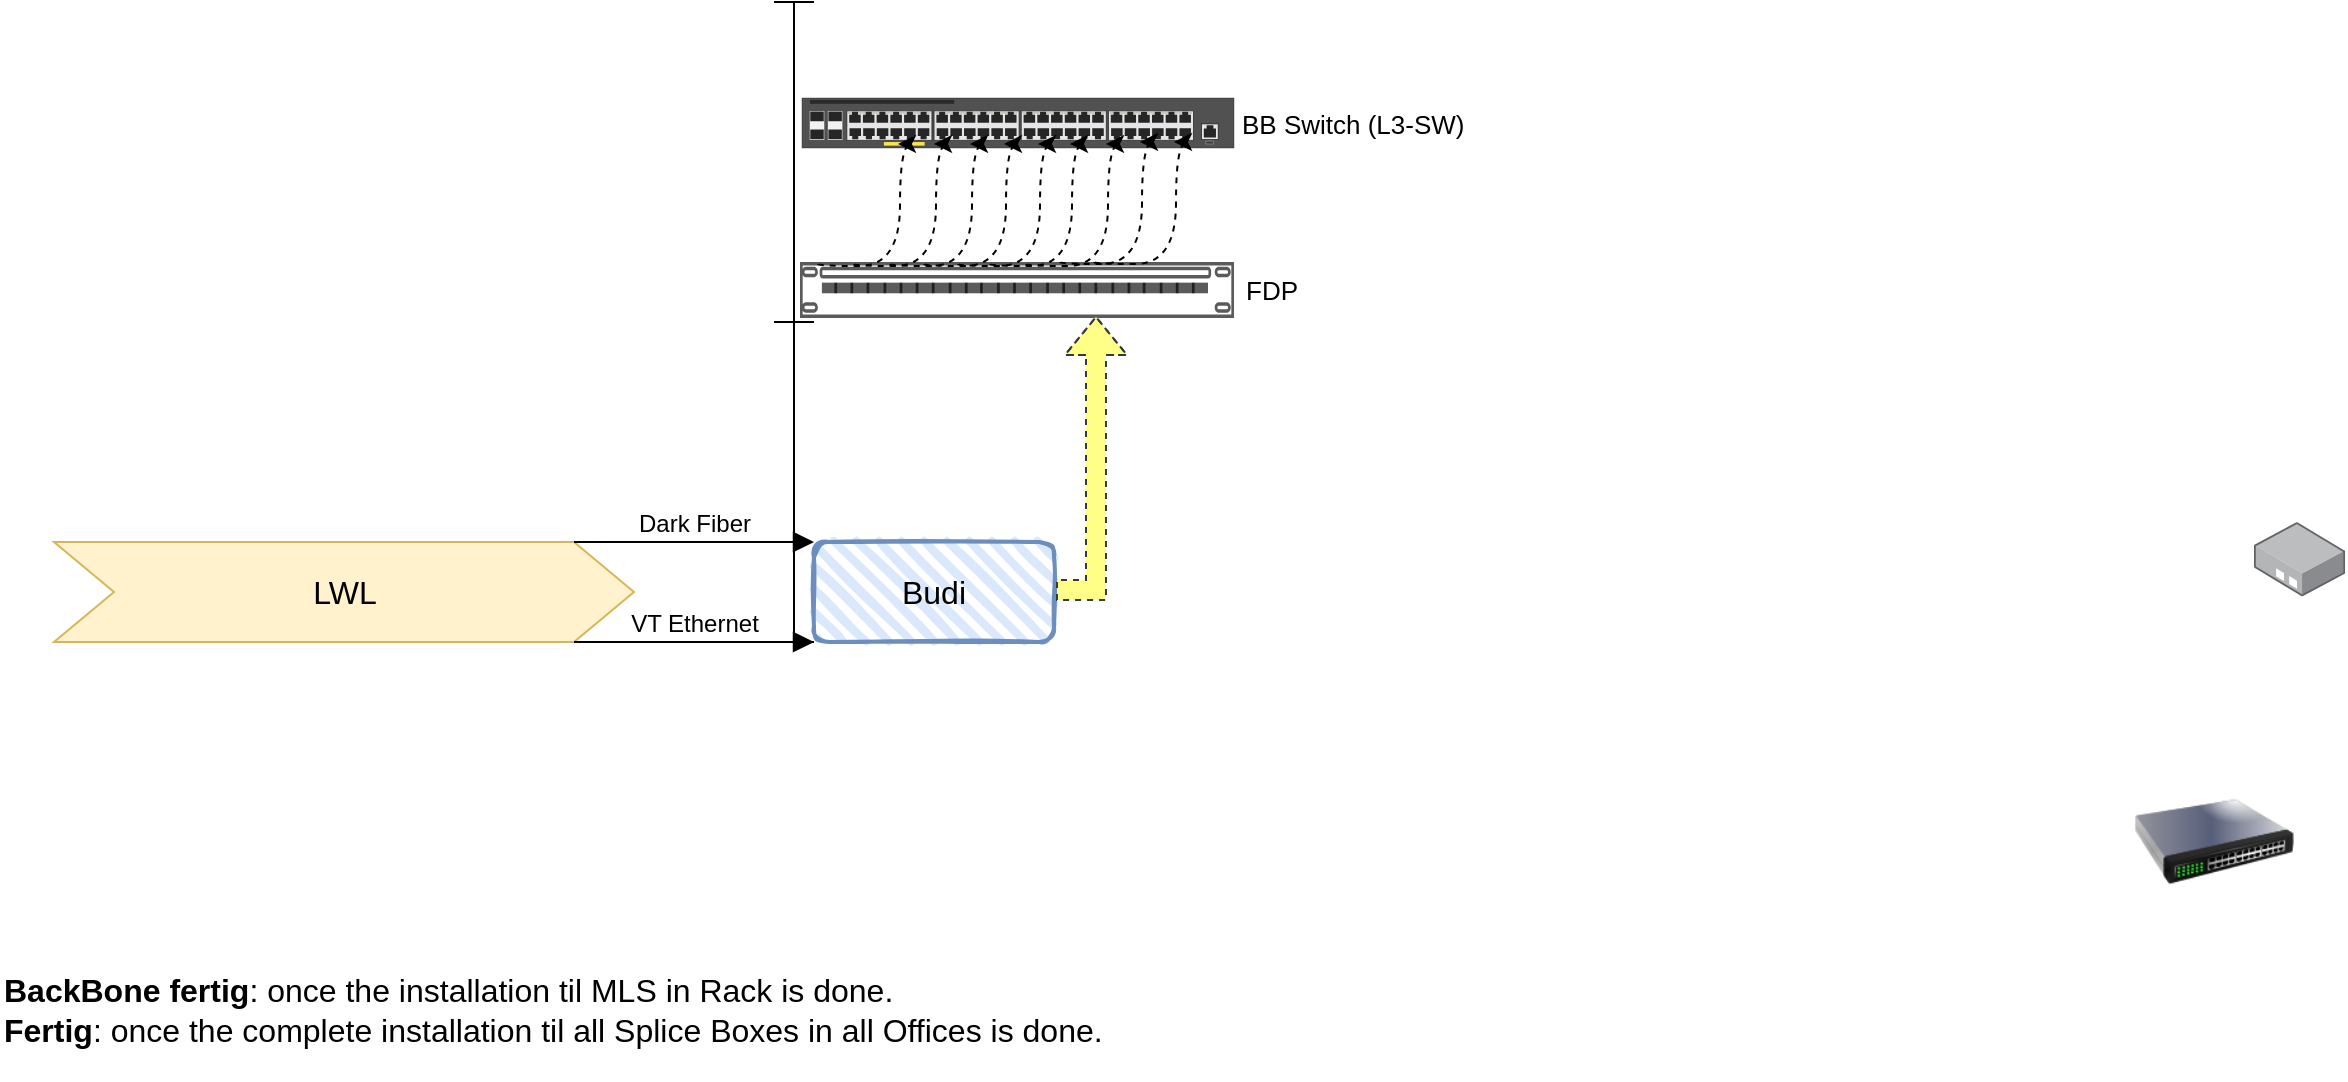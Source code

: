 <mxfile version="22.0.8" type="github">
  <diagram id="a45cf8ec-cd66-6f27-3ac3-be6e809c9e4a" name="Page-1">
    <mxGraphModel dx="1571" dy="417" grid="1" gridSize="10" guides="1" tooltips="1" connect="1" arrows="1" fold="1" page="1" pageScale="1" pageWidth="827" pageHeight="1169" background="none" math="0" shadow="0">
      <root>
        <mxCell id="0" />
        <mxCell id="1" parent="0" />
        <mxCell id="yyix4hzH2c3j0yXBwJ8c-173" value="" style="image;html=1;image=img/lib/clip_art/networking/Switch_128x128.png" parent="1" vertex="1">
          <mxGeometry x="710" y="620" width="80" height="80" as="geometry" />
        </mxCell>
        <mxCell id="yyix4hzH2c3j0yXBwJ8c-174" value="" style="image;points=[];aspect=fixed;html=1;align=center;shadow=0;dashed=0;image=img/lib/allied_telesis/media_converters/Media_Converter_Standalone.svg;imageBackground=none;fillStyle=auto;imageBorder=none;" parent="1" vertex="1">
          <mxGeometry x="770" y="500" width="45.6" height="37.2" as="geometry" />
        </mxCell>
        <mxCell id="Vqkp-jwRN8CIVi1Nj_NX-19" value="LWL" style="html=1;shadow=0;dashed=0;align=center;verticalAlign=middle;shape=mxgraph.arrows2.arrow;dy=0;dx=30;notch=30;fontSize=16;fillColor=#fff2cc;strokeColor=#d6b656;" vertex="1" parent="1">
          <mxGeometry x="-330" y="510" width="290" height="50" as="geometry" />
        </mxCell>
        <mxCell id="Vqkp-jwRN8CIVi1Nj_NX-25" value="Budi" style="rounded=1;strokeWidth=2;fillWeight=4;hachureGap=8;hachureAngle=45;fillColor=#dae8fc;sketch=1;fontSize=16;flipH=0;labelBorderColor=none;labelBackgroundColor=none;html=1;whiteSpace=wrap;strokeColor=#6c8ebf;" vertex="1" parent="1">
          <mxGeometry x="50" y="510" width="120" height="50" as="geometry" />
        </mxCell>
        <mxCell id="Vqkp-jwRN8CIVi1Nj_NX-26" value="&lt;div align=&quot;left&quot;&gt;&lt;b&gt;BackBone fertig&lt;/b&gt;: once the installation til MLS in Rack is done.&lt;/div&gt;&lt;div align=&quot;left&quot;&gt;&lt;b&gt;Fertig&lt;/b&gt;: once the complete installation til all Splice Boxes in all Offices is done.&lt;/div&gt;" style="text;strokeColor=none;fillColor=none;html=1;align=left;verticalAlign=middle;whiteSpace=wrap;rounded=0;fontSize=16;" vertex="1" parent="1">
          <mxGeometry x="-357" y="708" width="570" height="71" as="geometry" />
        </mxCell>
        <mxCell id="Vqkp-jwRN8CIVi1Nj_NX-34" value="" style="shape=crossbar;whiteSpace=wrap;html=1;rounded=1;direction=south;fontSize=16;" vertex="1" parent="1">
          <mxGeometry x="30" y="400" width="20" height="160" as="geometry" />
        </mxCell>
        <mxCell id="Vqkp-jwRN8CIVi1Nj_NX-37" value="Dark Fiber" style="html=1;verticalAlign=bottom;endArrow=block;curved=0;rounded=0;fontSize=12;startSize=8;endSize=8;entryX=0;entryY=0;entryDx=0;entryDy=0;" edge="1" parent="1" target="Vqkp-jwRN8CIVi1Nj_NX-25">
          <mxGeometry width="80" relative="1" as="geometry">
            <mxPoint x="-70" y="510" as="sourcePoint" />
            <mxPoint x="10" y="510" as="targetPoint" />
          </mxGeometry>
        </mxCell>
        <mxCell id="Vqkp-jwRN8CIVi1Nj_NX-40" value="VT Ethernet" style="html=1;verticalAlign=bottom;endArrow=block;curved=0;rounded=0;fontSize=12;startSize=8;endSize=8;entryX=0;entryY=0;entryDx=0;entryDy=0;" edge="1" parent="1">
          <mxGeometry width="80" relative="1" as="geometry">
            <mxPoint x="-70" y="560" as="sourcePoint" />
            <mxPoint x="50" y="560" as="targetPoint" />
          </mxGeometry>
        </mxCell>
        <mxCell id="Vqkp-jwRN8CIVi1Nj_NX-42" value="" style="shape=crossbar;whiteSpace=wrap;html=1;rounded=1;direction=south;fontSize=16;" vertex="1" parent="1">
          <mxGeometry x="30" y="240" width="20" height="160" as="geometry" />
        </mxCell>
        <mxCell id="Vqkp-jwRN8CIVi1Nj_NX-43" value="FDP" style="strokeColor=#666666;html=1;labelPosition=right;align=left;spacingLeft=15;shadow=0;dashed=0;outlineConnect=0;shape=mxgraph.rack.general.cat5e_rack_mount_patch_panel_24_ports;fontSize=13;verticalAlign=middle;spacing=-9;" vertex="1" parent="1">
          <mxGeometry x="43" y="370" width="217" height="28" as="geometry" />
        </mxCell>
        <mxCell id="Vqkp-jwRN8CIVi1Nj_NX-45" value="BB Switch (L3-SW)" style="html=1;verticalLabelPosition=middle;verticalAlign=middle;outlineConnect=0;shadow=0;dashed=0;shape=mxgraph.rack.hpe_aruba.switches.jl256a_aruba_2930f_48g_poeplus_4sfpplus_switch;fontSize=13;labelPosition=right;align=left;spacing=4;" vertex="1" parent="1">
          <mxGeometry x="44" y="288" width="216" height="25" as="geometry" />
        </mxCell>
        <mxCell id="Vqkp-jwRN8CIVi1Nj_NX-49" value="" style="html=1;labelBackgroundColor=#ffffff;startArrow=none;startFill=0;endArrow=classic;endFill=1;jettySize=auto;orthogonalLoop=1;strokeWidth=1;dashed=1;fontSize=14;rounded=0;edgeStyle=orthogonalEdgeStyle;curved=1;endSize=6;startSize=13;sourcePerimeterSpacing=-1;shadow=0;" edge="1" parent="1">
          <mxGeometry width="60" height="60" relative="1" as="geometry">
            <mxPoint x="52" y="371" as="sourcePoint" />
            <mxPoint x="92" y="311" as="targetPoint" />
            <Array as="points">
              <mxPoint x="93" y="372" />
              <mxPoint x="93" y="311" />
            </Array>
          </mxGeometry>
        </mxCell>
        <mxCell id="Vqkp-jwRN8CIVi1Nj_NX-50" value="" style="html=1;labelBackgroundColor=#ffffff;startArrow=none;startFill=0;endArrow=classic;endFill=1;jettySize=auto;orthogonalLoop=1;strokeWidth=1;dashed=1;fontSize=14;rounded=0;edgeStyle=orthogonalEdgeStyle;curved=1;endSize=6;startSize=13;sourcePerimeterSpacing=-1;shadow=0;" edge="1" parent="1">
          <mxGeometry width="60" height="60" relative="1" as="geometry">
            <mxPoint x="70" y="371" as="sourcePoint" />
            <mxPoint x="110" y="311" as="targetPoint" />
            <Array as="points">
              <mxPoint x="111" y="372" />
              <mxPoint x="111" y="311" />
            </Array>
          </mxGeometry>
        </mxCell>
        <mxCell id="Vqkp-jwRN8CIVi1Nj_NX-52" value="" style="html=1;labelBackgroundColor=#ffffff;startArrow=none;startFill=0;endArrow=classic;endFill=1;jettySize=auto;orthogonalLoop=1;strokeWidth=1;dashed=1;fontSize=14;rounded=0;edgeStyle=orthogonalEdgeStyle;curved=1;endSize=6;startSize=13;sourcePerimeterSpacing=-1;shadow=0;" edge="1" parent="1">
          <mxGeometry width="60" height="60" relative="1" as="geometry">
            <mxPoint x="88" y="371" as="sourcePoint" />
            <mxPoint x="128" y="311" as="targetPoint" />
            <Array as="points">
              <mxPoint x="129" y="372" />
              <mxPoint x="129" y="311" />
            </Array>
          </mxGeometry>
        </mxCell>
        <mxCell id="Vqkp-jwRN8CIVi1Nj_NX-53" value="" style="html=1;labelBackgroundColor=#ffffff;startArrow=none;startFill=0;endArrow=classic;endFill=1;jettySize=auto;orthogonalLoop=1;strokeWidth=1;dashed=1;fontSize=14;rounded=0;edgeStyle=orthogonalEdgeStyle;curved=1;endSize=6;startSize=13;sourcePerimeterSpacing=-1;shadow=0;" edge="1" parent="1">
          <mxGeometry width="60" height="60" relative="1" as="geometry">
            <mxPoint x="105" y="371" as="sourcePoint" />
            <mxPoint x="145" y="311" as="targetPoint" />
            <Array as="points">
              <mxPoint x="146" y="372" />
              <mxPoint x="146" y="311" />
            </Array>
          </mxGeometry>
        </mxCell>
        <mxCell id="Vqkp-jwRN8CIVi1Nj_NX-54" value="" style="html=1;labelBackgroundColor=#ffffff;startArrow=none;startFill=0;endArrow=classic;endFill=1;jettySize=auto;orthogonalLoop=1;strokeWidth=1;dashed=1;fontSize=14;rounded=0;edgeStyle=orthogonalEdgeStyle;curved=1;endSize=6;startSize=13;sourcePerimeterSpacing=-1;shadow=0;" edge="1" parent="1">
          <mxGeometry width="60" height="60" relative="1" as="geometry">
            <mxPoint x="122" y="371" as="sourcePoint" />
            <mxPoint x="162" y="311" as="targetPoint" />
            <Array as="points">
              <mxPoint x="163" y="372" />
              <mxPoint x="163" y="311" />
            </Array>
          </mxGeometry>
        </mxCell>
        <mxCell id="Vqkp-jwRN8CIVi1Nj_NX-55" value="" style="html=1;labelBackgroundColor=#ffffff;startArrow=none;startFill=0;endArrow=classic;endFill=1;jettySize=auto;orthogonalLoop=1;strokeWidth=1;dashed=1;fontSize=14;rounded=0;edgeStyle=orthogonalEdgeStyle;curved=1;endSize=6;startSize=13;sourcePerimeterSpacing=-1;shadow=0;" edge="1" parent="1">
          <mxGeometry width="60" height="60" relative="1" as="geometry">
            <mxPoint x="138" y="371" as="sourcePoint" />
            <mxPoint x="178" y="311" as="targetPoint" />
            <Array as="points">
              <mxPoint x="179" y="372" />
              <mxPoint x="179" y="311" />
            </Array>
          </mxGeometry>
        </mxCell>
        <mxCell id="Vqkp-jwRN8CIVi1Nj_NX-56" value="" style="html=1;labelBackgroundColor=#ffffff;startArrow=none;startFill=0;endArrow=classic;endFill=1;jettySize=auto;orthogonalLoop=1;strokeWidth=1;dashed=1;fontSize=14;rounded=0;edgeStyle=orthogonalEdgeStyle;curved=1;endSize=6;startSize=13;sourcePerimeterSpacing=-1;shadow=0;" edge="1" parent="1">
          <mxGeometry width="60" height="60" relative="1" as="geometry">
            <mxPoint x="156" y="371" as="sourcePoint" />
            <mxPoint x="196" y="311" as="targetPoint" />
            <Array as="points">
              <mxPoint x="197" y="372" />
              <mxPoint x="197" y="311" />
            </Array>
          </mxGeometry>
        </mxCell>
        <mxCell id="Vqkp-jwRN8CIVi1Nj_NX-57" value="" style="html=1;labelBackgroundColor=#ffffff;startArrow=none;startFill=0;endArrow=classic;endFill=1;jettySize=auto;orthogonalLoop=1;strokeWidth=1;dashed=1;fontSize=14;rounded=0;edgeStyle=orthogonalEdgeStyle;curved=1;endSize=6;startSize=13;sourcePerimeterSpacing=-1;shadow=0;" edge="1" parent="1">
          <mxGeometry width="60" height="60" relative="1" as="geometry">
            <mxPoint x="173" y="370" as="sourcePoint" />
            <mxPoint x="213" y="310" as="targetPoint" />
            <Array as="points">
              <mxPoint x="214" y="371" />
              <mxPoint x="214" y="310" />
            </Array>
          </mxGeometry>
        </mxCell>
        <mxCell id="Vqkp-jwRN8CIVi1Nj_NX-58" value="" style="html=1;labelBackgroundColor=#ffffff;startArrow=none;startFill=0;endArrow=classic;endFill=1;jettySize=auto;orthogonalLoop=1;strokeWidth=1;dashed=1;fontSize=14;rounded=0;edgeStyle=orthogonalEdgeStyle;curved=1;endSize=6;startSize=13;sourcePerimeterSpacing=-1;shadow=0;" edge="1" parent="1">
          <mxGeometry width="60" height="60" relative="1" as="geometry">
            <mxPoint x="190" y="370" as="sourcePoint" />
            <mxPoint x="230" y="310" as="targetPoint" />
            <Array as="points">
              <mxPoint x="231" y="371" />
              <mxPoint x="231" y="310" />
            </Array>
          </mxGeometry>
        </mxCell>
        <mxCell id="Vqkp-jwRN8CIVi1Nj_NX-59" value="" style="edgeStyle=segmentEdgeStyle;endArrow=classic;html=1;curved=0;rounded=0;fontSize=12;dashed=1;shape=flexArrow;fillColor=#ffff88;strokeColor=#36393d;" edge="1" parent="1">
          <mxGeometry width="50" height="50" relative="1" as="geometry">
            <mxPoint x="171" y="534" as="sourcePoint" />
            <mxPoint x="191" y="397" as="targetPoint" />
            <Array as="points">
              <mxPoint x="191" y="534" />
            </Array>
          </mxGeometry>
        </mxCell>
      </root>
    </mxGraphModel>
  </diagram>
</mxfile>
